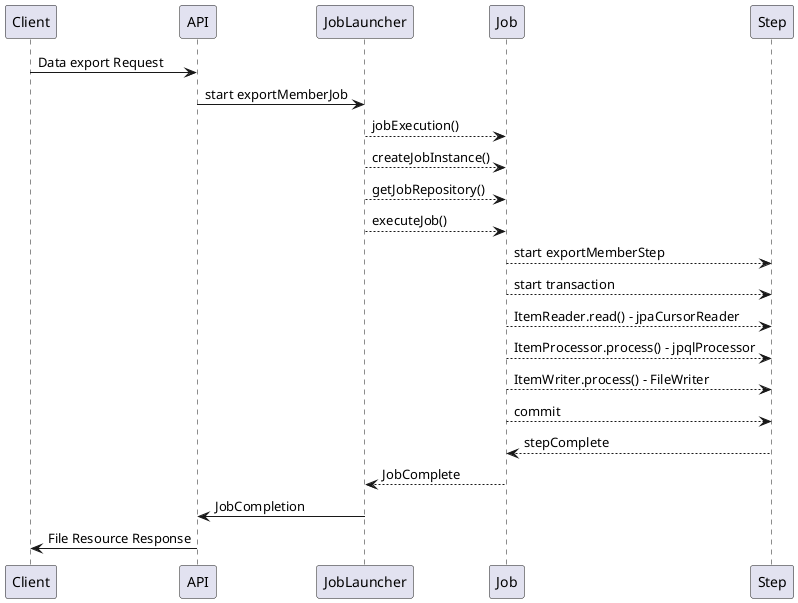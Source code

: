 @startuml
Client -> API: Data export Request

API -> JobLauncher: start exportMemberJob
'JobLauncher 에 배치 작업 시작 지시

JobLauncher --> Job: jobExecution()
JobLauncher --> Job: createJobInstance()
JobLauncher --> Job: getJobRepository()
'작업 상태 관리 -> 배치 처음 실행시키면 생성되는 테이블들로 관리된다.
'각 작업의 status, 생성된 instance 들의 정보를 가지고 있다.
JobLauncher --> Job: executeJob()

Job --> Step : start exportMemberStep
Job --> Step : start transaction
Job --> Step : ItemReader.read() - jpaCursorReader
'JpaItemReader 통해 DB에 저장된 데이터 쿼리문으로 읽음
Job --> Step : ItemProcessor.process() - jpqlProcessor
'Member 타입으로 읽고 Object[] 로 형변환
'원하는 컬럼만 export 하기 위함
Job --> Step : ItemWriter.process() - FileWriter
'데이터 엑셀, csv 파일 형식으로 작성
Job --> Step : commit
'step이 실행될 동안 반환된 에러가 없다면 데이터 커밋

Step --> Job : stepComplete

Job --> JobLauncher : JobComplete
'importMemberJob 의 모든 step 이 완료되었음

JobLauncher -> API : JobCompletion
'작업이 완료된 이후 리스너로 처리가 가능하지만 service 단에서 관리하도록 구현

API -> Client : File Resource Response
'저장된 파일 클라이언트에게 리소스 형태로 반환


@enduml
